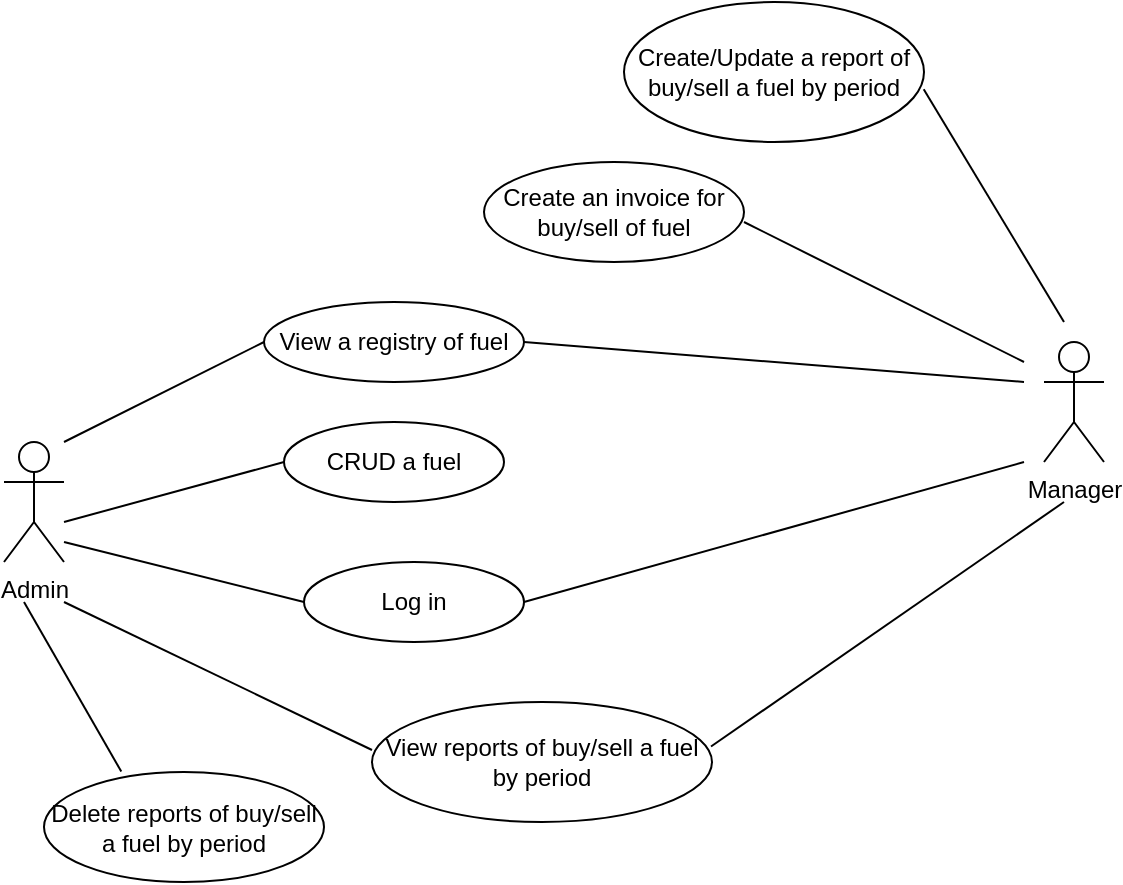 <mxfile version="21.0.8" type="google"><diagram name="Страница 1" id="VwGNkScQFO8Dbq1nnRo4"><mxGraphModel grid="1" page="1" gridSize="10" guides="1" tooltips="1" connect="1" arrows="1" fold="1" pageScale="1" pageWidth="827" pageHeight="1169" math="0" shadow="0"><root><mxCell id="0"/><mxCell id="1" parent="0"/><mxCell id="9Nu68hRA3C7r32wmMDjs-1" value="Admin" style="shape=umlActor;verticalLabelPosition=bottom;verticalAlign=top;html=1;outlineConnect=0;" vertex="1" parent="1"><mxGeometry x="60" y="380" width="30" height="60" as="geometry"/></mxCell><mxCell id="9Nu68hRA3C7r32wmMDjs-2" value="" style="endArrow=none;html=1;rounded=0;" edge="1" parent="1"><mxGeometry width="50" height="50" relative="1" as="geometry"><mxPoint x="90" y="420" as="sourcePoint"/><mxPoint x="200" y="390" as="targetPoint"/></mxGeometry></mxCell><mxCell id="9Nu68hRA3C7r32wmMDjs-3" value="CRUD a fuel" style="ellipse;whiteSpace=wrap;html=1;" vertex="1" parent="1"><mxGeometry x="200" y="370" width="110" height="40" as="geometry"/></mxCell><mxCell id="9Nu68hRA3C7r32wmMDjs-4" value="" style="endArrow=none;html=1;rounded=0;" edge="1" parent="1"><mxGeometry width="50" height="50" relative="1" as="geometry"><mxPoint x="90" y="430" as="sourcePoint"/><mxPoint x="210" y="460" as="targetPoint"/></mxGeometry></mxCell><mxCell id="9Nu68hRA3C7r32wmMDjs-5" value="Log in" style="ellipse;whiteSpace=wrap;html=1;" vertex="1" parent="1"><mxGeometry x="210" y="440" width="110" height="40" as="geometry"/></mxCell><mxCell id="9Nu68hRA3C7r32wmMDjs-6" value="" style="endArrow=none;html=1;rounded=0;entryX=0;entryY=0.5;entryDx=0;entryDy=0;" edge="1" parent="1" target="9Nu68hRA3C7r32wmMDjs-7"><mxGeometry width="50" height="50" relative="1" as="geometry"><mxPoint x="90" y="380" as="sourcePoint"/><mxPoint x="190" y="340" as="targetPoint"/></mxGeometry></mxCell><mxCell id="9Nu68hRA3C7r32wmMDjs-7" value="View a registry of fuel" style="ellipse;whiteSpace=wrap;html=1;" vertex="1" parent="1"><mxGeometry x="190" y="310" width="130" height="40" as="geometry"/></mxCell><mxCell id="9Nu68hRA3C7r32wmMDjs-8" value="Manager" style="shape=umlActor;verticalLabelPosition=bottom;verticalAlign=top;html=1;outlineConnect=0;" vertex="1" parent="1"><mxGeometry x="580" y="330" width="30" height="60" as="geometry"/></mxCell><mxCell id="9Nu68hRA3C7r32wmMDjs-9" value="" style="endArrow=none;html=1;rounded=0;entryX=0;entryY=0.5;entryDx=0;entryDy=0;exitX=1;exitY=0.5;exitDx=0;exitDy=0;" edge="1" parent="1" source="9Nu68hRA3C7r32wmMDjs-7"><mxGeometry width="50" height="50" relative="1" as="geometry"><mxPoint x="470" y="400" as="sourcePoint"/><mxPoint x="570" y="350" as="targetPoint"/></mxGeometry></mxCell><mxCell id="9Nu68hRA3C7r32wmMDjs-11" value="" style="endArrow=none;html=1;rounded=0;exitX=1;exitY=0.5;exitDx=0;exitDy=0;" edge="1" parent="1"><mxGeometry width="50" height="50" relative="1" as="geometry"><mxPoint x="320" y="460" as="sourcePoint"/><mxPoint x="570" y="390" as="targetPoint"/></mxGeometry></mxCell><mxCell id="9Nu68hRA3C7r32wmMDjs-13" value="" style="endArrow=none;html=1;rounded=0;" edge="1" parent="1"><mxGeometry width="50" height="50" relative="1" as="geometry"><mxPoint x="430" y="270" as="sourcePoint"/><mxPoint x="570" y="340" as="targetPoint"/></mxGeometry></mxCell><mxCell id="9Nu68hRA3C7r32wmMDjs-14" value="Create an invoice for buy/sell of fuel" style="ellipse;whiteSpace=wrap;html=1;" vertex="1" parent="1"><mxGeometry x="300" y="240" width="130" height="50" as="geometry"/></mxCell><mxCell id="9Nu68hRA3C7r32wmMDjs-16" value="" style="endArrow=none;html=1;rounded=0;exitX=0.999;exitY=0.623;exitDx=0;exitDy=0;exitPerimeter=0;" edge="1" parent="1" source="9Nu68hRA3C7r32wmMDjs-17"><mxGeometry width="50" height="50" relative="1" as="geometry"><mxPoint x="490" y="220" as="sourcePoint"/><mxPoint x="590" y="320" as="targetPoint"/></mxGeometry></mxCell><mxCell id="9Nu68hRA3C7r32wmMDjs-17" value="Create/Update a report of buy/sell a fuel by period" style="ellipse;whiteSpace=wrap;html=1;" vertex="1" parent="1"><mxGeometry x="370" y="160" width="150" height="70" as="geometry"/></mxCell><mxCell id="9Nu68hRA3C7r32wmMDjs-19" value="View reports of buy/sell a fuel by period" style="ellipse;whiteSpace=wrap;html=1;" vertex="1" parent="1"><mxGeometry x="244" y="510" width="170" height="60" as="geometry"/></mxCell><mxCell id="9Nu68hRA3C7r32wmMDjs-20" value="" style="endArrow=none;html=1;rounded=0;entryX=0;entryY=0.4;entryDx=0;entryDy=0;entryPerimeter=0;" edge="1" parent="1" target="9Nu68hRA3C7r32wmMDjs-19"><mxGeometry width="50" height="50" relative="1" as="geometry"><mxPoint x="90" y="460" as="sourcePoint"/><mxPoint x="190" y="430" as="targetPoint"/></mxGeometry></mxCell><mxCell id="9Nu68hRA3C7r32wmMDjs-21" value="" style="endArrow=none;html=1;rounded=0;exitX=0.997;exitY=0.371;exitDx=0;exitDy=0;exitPerimeter=0;" edge="1" parent="1" source="9Nu68hRA3C7r32wmMDjs-19"><mxGeometry width="50" height="50" relative="1" as="geometry"><mxPoint x="420" y="530" as="sourcePoint"/><mxPoint x="590" y="410" as="targetPoint"/></mxGeometry></mxCell><mxCell id="9Nu68hRA3C7r32wmMDjs-22" value="" style="endArrow=none;html=1;rounded=0;entryX=0.276;entryY=-0.004;entryDx=0;entryDy=0;entryPerimeter=0;" edge="1" parent="1" target="9Nu68hRA3C7r32wmMDjs-23"><mxGeometry width="50" height="50" relative="1" as="geometry"><mxPoint x="70" y="460" as="sourcePoint"/><mxPoint x="100" y="420" as="targetPoint"/></mxGeometry></mxCell><mxCell id="9Nu68hRA3C7r32wmMDjs-23" value="Delete reports of buy/sell a fuel by period" style="ellipse;whiteSpace=wrap;html=1;" vertex="1" parent="1"><mxGeometry x="80" y="545" width="140" height="55" as="geometry"/></mxCell></root></mxGraphModel></diagram></mxfile>
